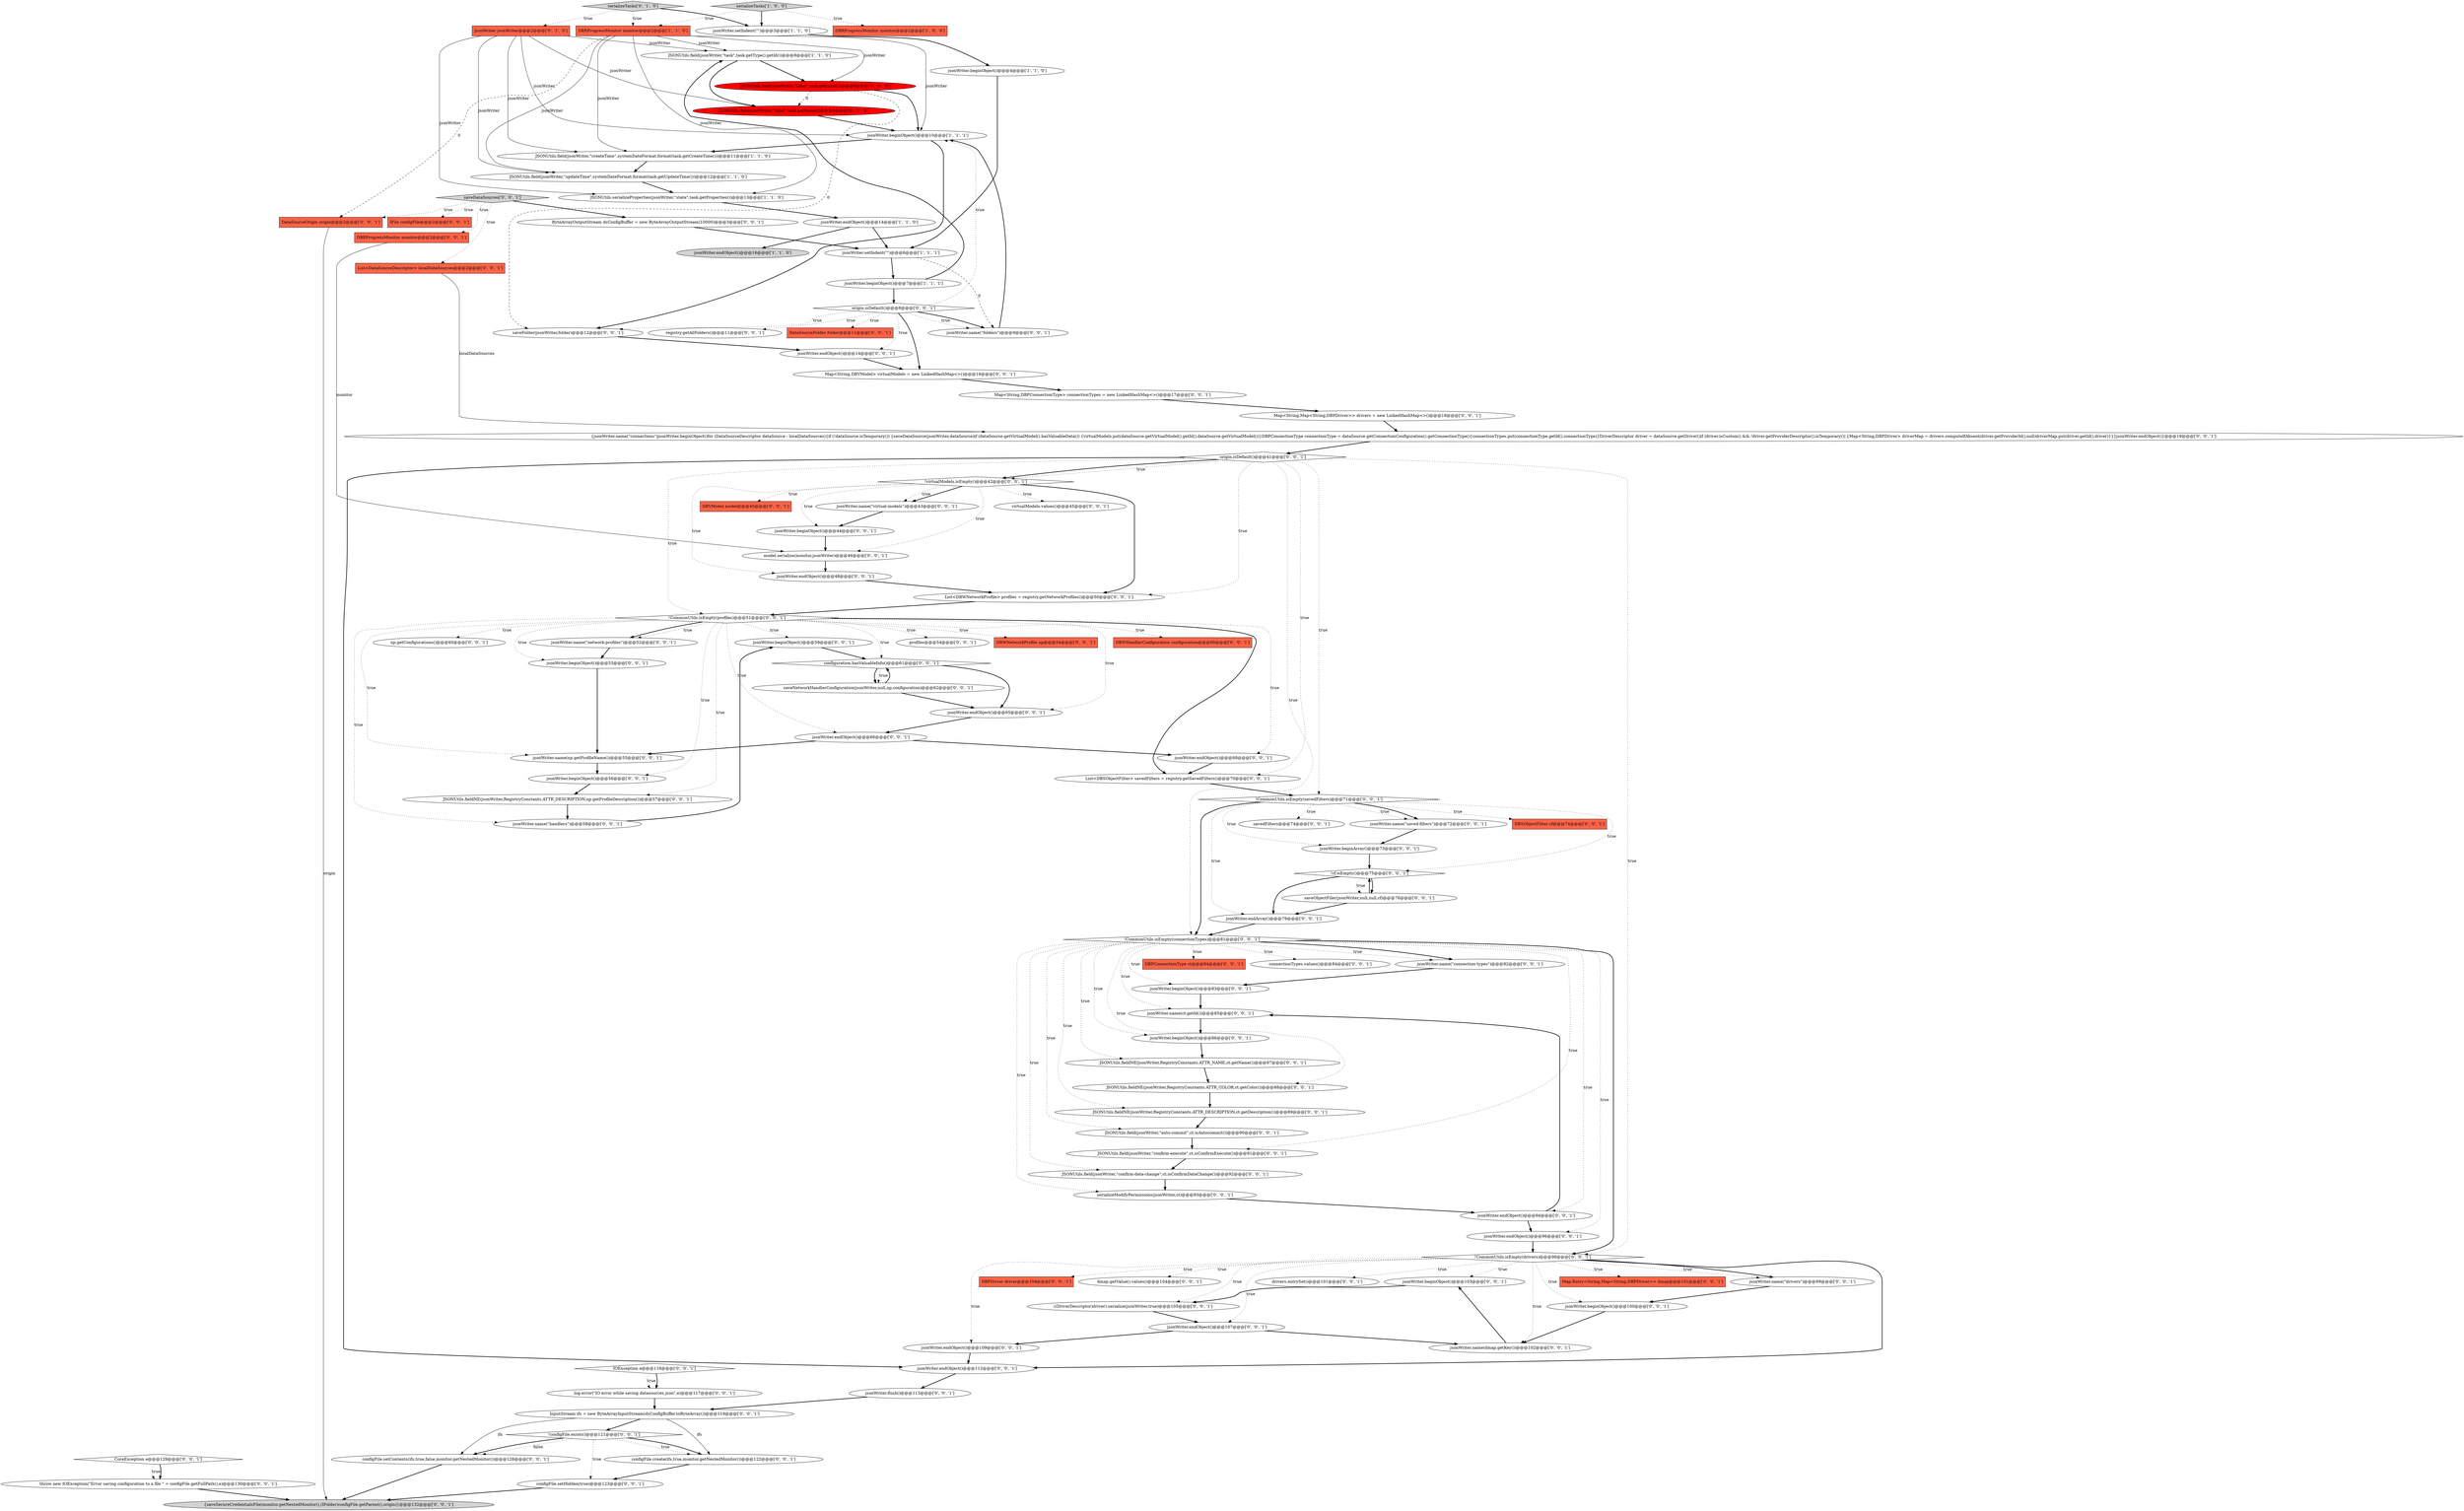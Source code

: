 digraph {
55 [style = filled, label = "jsonWriter.name(\"connection-types\")@@@82@@@['0', '0', '1']", fillcolor = white, shape = ellipse image = "AAA0AAABBB3BBB"];
94 [style = filled, label = "Map.Entry<String,Map<String,DBPDriver>> dmap@@@101@@@['0', '0', '1']", fillcolor = tomato, shape = box image = "AAA0AAABBB3BBB"];
52 [style = filled, label = "jsonWriter.beginObject()@@@86@@@['0', '0', '1']", fillcolor = white, shape = ellipse image = "AAA0AAABBB3BBB"];
77 [style = filled, label = "jsonWriter.beginObject()@@@103@@@['0', '0', '1']", fillcolor = white, shape = ellipse image = "AAA0AAABBB3BBB"];
70 [style = filled, label = "configFile.create(ifs,true,monitor.getNestedMonitor())@@@122@@@['0', '0', '1']", fillcolor = white, shape = ellipse image = "AAA0AAABBB3BBB"];
10 [style = filled, label = "JSONUtils.field(jsonWriter,\"task\",task.getType().getId())@@@8@@@['1', '1', '0']", fillcolor = white, shape = ellipse image = "AAA0AAABBB1BBB"];
97 [style = filled, label = "!cf.isEmpty()@@@75@@@['0', '0', '1']", fillcolor = white, shape = diamond image = "AAA0AAABBB3BBB"];
23 [style = filled, label = "CoreException e@@@129@@@['0', '0', '1']", fillcolor = white, shape = diamond image = "AAA0AAABBB3BBB"];
20 [style = filled, label = "profiles@@@54@@@['0', '0', '1']", fillcolor = white, shape = ellipse image = "AAA0AAABBB3BBB"];
2 [style = filled, label = "DBRProgressMonitor monitor@@@2@@@['1', '0', '0']", fillcolor = tomato, shape = box image = "AAA0AAABBB1BBB"];
83 [style = filled, label = "DBVModel model@@@45@@@['0', '0', '1']", fillcolor = tomato, shape = box image = "AAA0AAABBB3BBB"];
78 [style = filled, label = "!CommonUtils.isEmpty(connectionTypes)@@@81@@@['0', '0', '1']", fillcolor = white, shape = diamond image = "AAA0AAABBB3BBB"];
103 [style = filled, label = "registry.getAllFolders()@@@11@@@['0', '0', '1']", fillcolor = white, shape = ellipse image = "AAA0AAABBB3BBB"];
87 [style = filled, label = "Map<String,Map<String,DBPDriver>> drivers = new LinkedHashMap<>()@@@18@@@['0', '0', '1']", fillcolor = white, shape = ellipse image = "AAA0AAABBB3BBB"];
40 [style = filled, label = "JSONUtils.field(jsonWriter,\"confirm-execute\",ct.isConfirmExecute())@@@91@@@['0', '0', '1']", fillcolor = white, shape = ellipse image = "AAA0AAABBB3BBB"];
90 [style = filled, label = "jsonWriter.endObject()@@@112@@@['0', '0', '1']", fillcolor = white, shape = ellipse image = "AAA0AAABBB3BBB"];
69 [style = filled, label = "saveFolder(jsonWriter,folder)@@@12@@@['0', '0', '1']", fillcolor = white, shape = ellipse image = "AAA0AAABBB3BBB"];
108 [style = filled, label = "{saveSecureCredentialsFile(monitor.getNestedMonitor(),(IFolder)configFile.getParent(),origin)}@@@132@@@['0', '0', '1']", fillcolor = lightgray, shape = ellipse image = "AAA0AAABBB3BBB"];
7 [style = filled, label = "JSONUtils.serializeProperties(jsonWriter,\"state\",task.getProperties())@@@13@@@['1', '1', '0']", fillcolor = white, shape = ellipse image = "AAA0AAABBB1BBB"];
79 [style = filled, label = "JSONUtils.field(jsonWriter,\"confirm-data-change\",ct.isConfirmDataChange())@@@92@@@['0', '0', '1']", fillcolor = white, shape = ellipse image = "AAA0AAABBB3BBB"];
1 [style = filled, label = "jsonWriter.beginObject()@@@10@@@['1', '1', '1']", fillcolor = white, shape = ellipse image = "AAA0AAABBB1BBB"];
61 [style = filled, label = "DBWNetworkProfile np@@@54@@@['0', '0', '1']", fillcolor = tomato, shape = box image = "AAA0AAABBB3BBB"];
91 [style = filled, label = "jsonWriter.beginObject()@@@59@@@['0', '0', '1']", fillcolor = white, shape = ellipse image = "AAA0AAABBB3BBB"];
68 [style = filled, label = "DBPDriver driver@@@104@@@['0', '0', '1']", fillcolor = tomato, shape = box image = "AAA0AAABBB3BBB"];
27 [style = filled, label = "!CommonUtils.isEmpty(drivers)@@@98@@@['0', '0', '1']", fillcolor = white, shape = diamond image = "AAA0AAABBB3BBB"];
32 [style = filled, label = "jsonWriter.endArray()@@@79@@@['0', '0', '1']", fillcolor = white, shape = ellipse image = "AAA0AAABBB3BBB"];
15 [style = filled, label = "JsonWriter jsonWriter@@@2@@@['0', '1', '0']", fillcolor = tomato, shape = box image = "AAA0AAABBB2BBB"];
53 [style = filled, label = "DataSourceFolder folder@@@11@@@['0', '0', '1']", fillcolor = tomato, shape = box image = "AAA0AAABBB3BBB"];
43 [style = filled, label = "model.serialize(monitor,jsonWriter)@@@46@@@['0', '0', '1']", fillcolor = white, shape = ellipse image = "AAA0AAABBB3BBB"];
22 [style = filled, label = "!virtualModels.isEmpty()@@@42@@@['0', '0', '1']", fillcolor = white, shape = diamond image = "AAA0AAABBB3BBB"];
96 [style = filled, label = "savedFilters@@@74@@@['0', '0', '1']", fillcolor = white, shape = ellipse image = "AAA0AAABBB3BBB"];
39 [style = filled, label = "jsonWriter.endObject()@@@66@@@['0', '0', '1']", fillcolor = white, shape = ellipse image = "AAA0AAABBB3BBB"];
99 [style = filled, label = "!CommonUtils.isEmpty(profiles)@@@51@@@['0', '0', '1']", fillcolor = white, shape = diamond image = "AAA0AAABBB3BBB"];
0 [style = filled, label = "serializeTasks['1', '0', '0']", fillcolor = lightgray, shape = diamond image = "AAA0AAABBB1BBB"];
3 [style = filled, label = "JSONUtils.field(jsonWriter,\"label\",task.getLabel())@@@9@@@['1', '0', '0']", fillcolor = red, shape = ellipse image = "AAA1AAABBB1BBB"];
30 [style = filled, label = "List<DBWNetworkProfile> profiles = registry.getNetworkProfiles()@@@50@@@['0', '0', '1']", fillcolor = white, shape = ellipse image = "AAA0AAABBB3BBB"];
50 [style = filled, label = "jsonWriter.name(ct.getId())@@@85@@@['0', '0', '1']", fillcolor = white, shape = ellipse image = "AAA0AAABBB3BBB"];
88 [style = filled, label = "dmap.getValue().values()@@@104@@@['0', '0', '1']", fillcolor = white, shape = ellipse image = "AAA0AAABBB3BBB"];
47 [style = filled, label = "IFile configFile@@@2@@@['0', '0', '1']", fillcolor = tomato, shape = box image = "AAA0AAABBB3BBB"];
107 [style = filled, label = "jsonWriter.endObject()@@@65@@@['0', '0', '1']", fillcolor = white, shape = ellipse image = "AAA0AAABBB3BBB"];
26 [style = filled, label = "JSONUtils.fieldNE(jsonWriter,RegistryConstants.ATTR_DESCRIPTION,ct.getDescription())@@@89@@@['0', '0', '1']", fillcolor = white, shape = ellipse image = "AAA0AAABBB3BBB"];
36 [style = filled, label = "jsonWriter.beginObject()@@@44@@@['0', '0', '1']", fillcolor = white, shape = ellipse image = "AAA0AAABBB3BBB"];
18 [style = filled, label = "jsonWriter.name(\"virtual-models\")@@@43@@@['0', '0', '1']", fillcolor = white, shape = ellipse image = "AAA0AAABBB3BBB"];
24 [style = filled, label = "virtualModels.values()@@@45@@@['0', '0', '1']", fillcolor = white, shape = ellipse image = "AAA0AAABBB3BBB"];
102 [style = filled, label = "jsonWriter.endObject()@@@109@@@['0', '0', '1']", fillcolor = white, shape = ellipse image = "AAA0AAABBB3BBB"];
51 [style = filled, label = "JSONUtils.fieldNE(jsonWriter,RegistryConstants.ATTR_COLOR,ct.getColor())@@@88@@@['0', '0', '1']", fillcolor = white, shape = ellipse image = "AAA0AAABBB3BBB"];
21 [style = filled, label = "DBWHandlerConfiguration configuration@@@60@@@['0', '0', '1']", fillcolor = tomato, shape = box image = "AAA0AAABBB3BBB"];
65 [style = filled, label = "DBRProgressMonitor monitor@@@2@@@['0', '0', '1']", fillcolor = tomato, shape = box image = "AAA0AAABBB3BBB"];
12 [style = filled, label = "jsonWriter.endObject()@@@16@@@['1', '1', '0']", fillcolor = lightgray, shape = ellipse image = "AAA0AAABBB1BBB"];
71 [style = filled, label = "configFile.setContents(ifs,true,false,monitor.getNestedMonitor())@@@126@@@['0', '0', '1']", fillcolor = white, shape = ellipse image = "AAA0AAABBB3BBB"];
62 [style = filled, label = "saveObjectFiler(jsonWriter,null,null,cf)@@@76@@@['0', '0', '1']", fillcolor = white, shape = ellipse image = "AAA0AAABBB3BBB"];
35 [style = filled, label = "jsonWriter.endObject()@@@94@@@['0', '0', '1']", fillcolor = white, shape = ellipse image = "AAA0AAABBB3BBB"];
8 [style = filled, label = "DBRProgressMonitor monitor@@@2@@@['1', '1', '0']", fillcolor = tomato, shape = box image = "AAA0AAABBB1BBB"];
66 [style = filled, label = "origin.isDefault()@@@41@@@['0', '0', '1']", fillcolor = white, shape = diamond image = "AAA0AAABBB3BBB"];
41 [style = filled, label = "jsonWriter.flush()@@@113@@@['0', '0', '1']", fillcolor = white, shape = ellipse image = "AAA0AAABBB3BBB"];
106 [style = filled, label = "jsonWriter.endObject()@@@107@@@['0', '0', '1']", fillcolor = white, shape = ellipse image = "AAA0AAABBB3BBB"];
31 [style = filled, label = "InputStream ifs = new ByteArrayInputStream(dsConfigBuffer.toByteArray())@@@119@@@['0', '0', '1']", fillcolor = white, shape = ellipse image = "AAA0AAABBB3BBB"];
93 [style = filled, label = "jsonWriter.name(\"handlers\")@@@58@@@['0', '0', '1']", fillcolor = white, shape = ellipse image = "AAA0AAABBB3BBB"];
34 [style = filled, label = "jsonWriter.beginArray()@@@73@@@['0', '0', '1']", fillcolor = white, shape = ellipse image = "AAA0AAABBB3BBB"];
6 [style = filled, label = "JSONUtils.field(jsonWriter,\"updateTime\",systemDateFormat.format(task.getUpdateTime()))@@@12@@@['1', '1', '0']", fillcolor = white, shape = ellipse image = "AAA0AAABBB1BBB"];
56 [style = filled, label = "List<DataSourceDescriptor> localDataSources@@@2@@@['0', '0', '1']", fillcolor = tomato, shape = box image = "AAA0AAABBB3BBB"];
57 [style = filled, label = "jsonWriter.beginObject()@@@83@@@['0', '0', '1']", fillcolor = white, shape = ellipse image = "AAA0AAABBB3BBB"];
75 [style = filled, label = "jsonWriter.endObject()@@@14@@@['0', '0', '1']", fillcolor = white, shape = ellipse image = "AAA0AAABBB3BBB"];
101 [style = filled, label = "saveNetworkHandlerConfiguration(jsonWriter,null,np,configuration)@@@62@@@['0', '0', '1']", fillcolor = white, shape = ellipse image = "AAA0AAABBB3BBB"];
11 [style = filled, label = "jsonWriter.setIndent(\"\")@@@6@@@['1', '1', '1']", fillcolor = white, shape = ellipse image = "AAA0AAABBB1BBB"];
73 [style = filled, label = "((DriverDescriptor)driver).serialize(jsonWriter,true)@@@105@@@['0', '0', '1']", fillcolor = white, shape = ellipse image = "AAA0AAABBB3BBB"];
59 [style = filled, label = "jsonWriter.beginObject()@@@56@@@['0', '0', '1']", fillcolor = white, shape = ellipse image = "AAA0AAABBB3BBB"];
25 [style = filled, label = "ByteArrayOutputStream dsConfigBuffer = new ByteArrayOutputStream(10000)@@@3@@@['0', '0', '1']", fillcolor = white, shape = ellipse image = "AAA0AAABBB3BBB"];
16 [style = filled, label = "serializeTasks['0', '1', '0']", fillcolor = lightgray, shape = diamond image = "AAA0AAABBB2BBB"];
4 [style = filled, label = "jsonWriter.setIndent(\"\")@@@3@@@['1', '1', '0']", fillcolor = white, shape = ellipse image = "AAA0AAABBB1BBB"];
33 [style = filled, label = "JSONUtils.field(jsonWriter,\"auto-commit\",ct.isAutocommit())@@@90@@@['0', '0', '1']", fillcolor = white, shape = ellipse image = "AAA0AAABBB3BBB"];
74 [style = filled, label = "drivers.entrySet()@@@101@@@['0', '0', '1']", fillcolor = white, shape = ellipse image = "AAA0AAABBB3BBB"];
76 [style = filled, label = "np.getConfigurations()@@@60@@@['0', '0', '1']", fillcolor = white, shape = ellipse image = "AAA0AAABBB3BBB"];
98 [style = filled, label = "DBPConnectionType ct@@@84@@@['0', '0', '1']", fillcolor = tomato, shape = box image = "AAA0AAABBB3BBB"];
13 [style = filled, label = "jsonWriter.beginObject()@@@4@@@['1', '1', '0']", fillcolor = white, shape = ellipse image = "AAA0AAABBB1BBB"];
89 [style = filled, label = "{jsonWriter.name(\"connections\")jsonWriter.beginObject()for (DataSourceDescriptor dataSource : localDataSources){if (!dataSource.isTemporary()) {saveDataSource(jsonWriter,dataSource)if (dataSource.getVirtualModel().hasValuableData()) {virtualModels.put(dataSource.getVirtualModel().getId(),dataSource.getVirtualModel())}DBPConnectionType connectionType = dataSource.getConnectionConfiguration().getConnectionType(){connectionTypes.put(connectionType.getId(),connectionType)}DriverDescriptor driver = dataSource.getDriver()if (driver.isCustom() && !driver.getProviderDescriptor().isTemporary()) {Map<String,DBPDriver> driverMap = drivers.computeIfAbsent(driver.getProviderId(),null)driverMap.put(driver.getId(),driver)}}}jsonWriter.endObject()}@@@19@@@['0', '0', '1']", fillcolor = white, shape = ellipse image = "AAA0AAABBB3BBB"];
64 [style = filled, label = "jsonWriter.endObject()@@@68@@@['0', '0', '1']", fillcolor = white, shape = ellipse image = "AAA0AAABBB3BBB"];
60 [style = filled, label = "throw new IOException(\"Error saving configuration to a file \" + configFile.getFullPath(),e)@@@130@@@['0', '0', '1']", fillcolor = white, shape = ellipse image = "AAA0AAABBB3BBB"];
86 [style = filled, label = "jsonWriter.name(\"network-profiles\")@@@52@@@['0', '0', '1']", fillcolor = white, shape = ellipse image = "AAA0AAABBB3BBB"];
81 [style = filled, label = "Map<String,DBVModel> virtualModels = new LinkedHashMap<>()@@@16@@@['0', '0', '1']", fillcolor = white, shape = ellipse image = "AAA0AAABBB3BBB"];
85 [style = filled, label = "connectionTypes.values()@@@84@@@['0', '0', '1']", fillcolor = white, shape = ellipse image = "AAA0AAABBB3BBB"];
84 [style = filled, label = "JSONUtils.fieldNE(jsonWriter,RegistryConstants.ATTR_NAME,ct.getName())@@@87@@@['0', '0', '1']", fillcolor = white, shape = ellipse image = "AAA0AAABBB3BBB"];
19 [style = filled, label = "origin.isDefault()@@@8@@@['0', '0', '1']", fillcolor = white, shape = diamond image = "AAA0AAABBB3BBB"];
95 [style = filled, label = "jsonWriter.name(dmap.getKey())@@@102@@@['0', '0', '1']", fillcolor = white, shape = ellipse image = "AAA0AAABBB3BBB"];
37 [style = filled, label = "List<DBSObjectFilter> savedFilters = registry.getSavedFilters()@@@70@@@['0', '0', '1']", fillcolor = white, shape = ellipse image = "AAA0AAABBB3BBB"];
45 [style = filled, label = "jsonWriter.name(np.getProfileName())@@@55@@@['0', '0', '1']", fillcolor = white, shape = ellipse image = "AAA0AAABBB3BBB"];
72 [style = filled, label = "jsonWriter.beginObject()@@@100@@@['0', '0', '1']", fillcolor = white, shape = ellipse image = "AAA0AAABBB3BBB"];
29 [style = filled, label = "serializeModifyPermissions(jsonWriter,ct)@@@93@@@['0', '0', '1']", fillcolor = white, shape = ellipse image = "AAA0AAABBB3BBB"];
58 [style = filled, label = "!CommonUtils.isEmpty(savedFilters)@@@71@@@['0', '0', '1']", fillcolor = white, shape = diamond image = "AAA0AAABBB3BBB"];
9 [style = filled, label = "JSONUtils.field(jsonWriter,\"createTime\",systemDateFormat.format(task.getCreateTime()))@@@11@@@['1', '1', '0']", fillcolor = white, shape = ellipse image = "AAA0AAABBB1BBB"];
49 [style = filled, label = "log.error(\"IO error while saving datasources json\",e)@@@117@@@['0', '0', '1']", fillcolor = white, shape = ellipse image = "AAA0AAABBB3BBB"];
14 [style = filled, label = "jsonWriter.beginObject()@@@7@@@['1', '1', '1']", fillcolor = white, shape = ellipse image = "AAA0AAABBB1BBB"];
63 [style = filled, label = "jsonWriter.endObject()@@@96@@@['0', '0', '1']", fillcolor = white, shape = ellipse image = "AAA0AAABBB3BBB"];
44 [style = filled, label = "jsonWriter.beginObject()@@@53@@@['0', '0', '1']", fillcolor = white, shape = ellipse image = "AAA0AAABBB3BBB"];
80 [style = filled, label = "Map<String,DBPConnectionType> connectionTypes = new LinkedHashMap<>()@@@17@@@['0', '0', '1']", fillcolor = white, shape = ellipse image = "AAA0AAABBB3BBB"];
42 [style = filled, label = "saveDataSources['0', '0', '1']", fillcolor = lightgray, shape = diamond image = "AAA0AAABBB3BBB"];
82 [style = filled, label = "jsonWriter.endObject()@@@48@@@['0', '0', '1']", fillcolor = white, shape = ellipse image = "AAA0AAABBB3BBB"];
67 [style = filled, label = "DBSObjectFilter cf@@@74@@@['0', '0', '1']", fillcolor = tomato, shape = box image = "AAA0AAABBB3BBB"];
104 [style = filled, label = "!configFile.exists()@@@121@@@['0', '0', '1']", fillcolor = white, shape = diamond image = "AAA0AAABBB3BBB"];
105 [style = filled, label = "jsonWriter.name(\"drivers\")@@@99@@@['0', '0', '1']", fillcolor = white, shape = ellipse image = "AAA0AAABBB3BBB"];
92 [style = filled, label = "configuration.hasValuableInfo()@@@61@@@['0', '0', '1']", fillcolor = white, shape = diamond image = "AAA0AAABBB3BBB"];
48 [style = filled, label = "IOException e@@@116@@@['0', '0', '1']", fillcolor = white, shape = diamond image = "AAA0AAABBB3BBB"];
28 [style = filled, label = "configFile.setHidden(true)@@@123@@@['0', '0', '1']", fillcolor = white, shape = ellipse image = "AAA0AAABBB3BBB"];
46 [style = filled, label = "jsonWriter.name(\"folders\")@@@9@@@['0', '0', '1']", fillcolor = white, shape = ellipse image = "AAA0AAABBB3BBB"];
54 [style = filled, label = "jsonWriter.name(\"saved-filters\")@@@72@@@['0', '0', '1']", fillcolor = white, shape = ellipse image = "AAA0AAABBB3BBB"];
38 [style = filled, label = "JSONUtils.fieldNE(jsonWriter,RegistryConstants.ATTR_DESCRIPTION,np.getProfileDescription())@@@57@@@['0', '0', '1']", fillcolor = white, shape = ellipse image = "AAA0AAABBB3BBB"];
5 [style = filled, label = "jsonWriter.endObject()@@@14@@@['1', '1', '0']", fillcolor = white, shape = ellipse image = "AAA0AAABBB1BBB"];
17 [style = filled, label = "JSONUtils.field(jsonWriter,\"label\",task.getName())@@@9@@@['0', '1', '0']", fillcolor = red, shape = ellipse image = "AAA1AAABBB2BBB"];
100 [style = filled, label = "DataSourceOrigin origin@@@2@@@['0', '0', '1']", fillcolor = tomato, shape = box image = "AAA0AAABBB3BBB"];
78->27 [style = bold, label=""];
1->69 [style = bold, label=""];
95->77 [style = bold, label=""];
22->82 [style = dotted, label="true"];
38->93 [style = bold, label=""];
42->47 [style = dotted, label="true"];
56->89 [style = solid, label="localDataSources"];
11->14 [style = bold, label=""];
78->63 [style = dotted, label="true"];
8->6 [style = solid, label="jsonWriter"];
78->40 [style = dotted, label="true"];
78->84 [style = dotted, label="true"];
19->53 [style = dotted, label="true"];
10->17 [style = bold, label=""];
58->32 [style = dotted, label="true"];
31->71 [style = solid, label="ifs"];
42->100 [style = dotted, label="true"];
99->38 [style = dotted, label="true"];
102->90 [style = bold, label=""];
66->27 [style = dotted, label="true"];
22->30 [style = bold, label=""];
101->107 [style = bold, label=""];
78->55 [style = bold, label=""];
9->6 [style = bold, label=""];
58->34 [style = dotted, label="true"];
78->57 [style = dotted, label="true"];
99->86 [style = bold, label=""];
55->57 [style = bold, label=""];
19->69 [style = dotted, label="true"];
15->9 [style = solid, label="jsonWriter"];
58->97 [style = dotted, label="true"];
35->50 [style = bold, label=""];
27->77 [style = dotted, label="true"];
34->97 [style = bold, label=""];
8->3 [style = solid, label="jsonWriter"];
39->64 [style = bold, label=""];
99->86 [style = dotted, label="true"];
51->26 [style = bold, label=""];
11->46 [style = dashed, label="0"];
28->108 [style = bold, label=""];
27->72 [style = dotted, label="true"];
78->33 [style = dotted, label="true"];
3->69 [style = dashed, label="0"];
107->39 [style = bold, label=""];
79->29 [style = bold, label=""];
70->28 [style = bold, label=""];
99->92 [style = dotted, label="true"];
27->68 [style = dotted, label="true"];
27->95 [style = dotted, label="true"];
48->49 [style = bold, label=""];
78->26 [style = dotted, label="true"];
78->51 [style = dotted, label="true"];
37->58 [style = bold, label=""];
58->54 [style = dotted, label="true"];
97->62 [style = bold, label=""];
63->27 [style = bold, label=""];
66->78 [style = dotted, label="true"];
45->59 [style = bold, label=""];
14->10 [style = bold, label=""];
22->43 [style = dotted, label="true"];
39->45 [style = bold, label=""];
89->66 [style = bold, label=""];
19->75 [style = dotted, label="true"];
22->24 [style = dotted, label="true"];
104->70 [style = dotted, label="true"];
13->11 [style = bold, label=""];
58->54 [style = bold, label=""];
15->17 [style = solid, label="jsonWriter"];
27->105 [style = dotted, label="true"];
15->10 [style = solid, label="jsonWriter"];
27->90 [style = bold, label=""];
0->8 [style = dotted, label="true"];
31->104 [style = bold, label=""];
15->1 [style = solid, label="jsonWriter"];
7->5 [style = bold, label=""];
81->80 [style = bold, label=""];
22->18 [style = bold, label=""];
99->107 [style = dotted, label="true"];
78->85 [style = dotted, label="true"];
78->35 [style = dotted, label="true"];
40->79 [style = bold, label=""];
49->31 [style = bold, label=""];
97->62 [style = dotted, label="true"];
30->99 [style = bold, label=""];
99->45 [style = dotted, label="true"];
5->11 [style = bold, label=""];
19->46 [style = bold, label=""];
29->35 [style = bold, label=""];
58->78 [style = bold, label=""];
104->71 [style = dotted, label="false"];
6->7 [style = bold, label=""];
8->10 [style = solid, label="jsonWriter"];
44->45 [style = bold, label=""];
19->81 [style = bold, label=""];
8->7 [style = solid, label="jsonWriter"];
101->92 [style = bold, label=""];
93->91 [style = bold, label=""];
36->43 [style = bold, label=""];
78->50 [style = dotted, label="true"];
27->88 [style = dotted, label="true"];
16->8 [style = dotted, label="true"];
72->95 [style = bold, label=""];
19->1 [style = dotted, label="true"];
66->22 [style = dotted, label="true"];
78->55 [style = dotted, label="true"];
22->18 [style = dotted, label="true"];
17->1 [style = bold, label=""];
3->1 [style = bold, label=""];
27->73 [style = dotted, label="true"];
62->32 [style = bold, label=""];
77->73 [style = bold, label=""];
42->25 [style = bold, label=""];
4->13 [style = bold, label=""];
27->106 [style = dotted, label="true"];
78->52 [style = dotted, label="true"];
92->101 [style = bold, label=""];
97->32 [style = bold, label=""];
22->83 [style = dotted, label="true"];
66->30 [style = dotted, label="true"];
69->75 [style = bold, label=""];
14->19 [style = bold, label=""];
66->99 [style = dotted, label="true"];
78->29 [style = dotted, label="true"];
92->101 [style = dotted, label="true"];
27->102 [style = dotted, label="true"];
27->105 [style = bold, label=""];
8->100 [style = dashed, label="0"];
99->37 [style = bold, label=""];
1->9 [style = bold, label=""];
99->91 [style = dotted, label="true"];
64->37 [style = bold, label=""];
52->84 [style = bold, label=""];
42->65 [style = dotted, label="true"];
99->44 [style = dotted, label="true"];
43->82 [style = bold, label=""];
86->44 [style = bold, label=""];
92->107 [style = bold, label=""];
71->108 [style = bold, label=""];
106->102 [style = bold, label=""];
99->76 [style = dotted, label="true"];
15->6 [style = solid, label="jsonWriter"];
35->63 [style = bold, label=""];
22->36 [style = dotted, label="true"];
99->39 [style = dotted, label="true"];
41->31 [style = bold, label=""];
16->4 [style = bold, label=""];
75->81 [style = bold, label=""];
58->96 [style = dotted, label="true"];
66->22 [style = bold, label=""];
91->92 [style = bold, label=""];
54->34 [style = bold, label=""];
8->1 [style = solid, label="jsonWriter"];
31->70 [style = solid, label="ifs"];
16->15 [style = dotted, label="true"];
15->7 [style = solid, label="jsonWriter"];
100->108 [style = solid, label="origin"];
99->93 [style = dotted, label="true"];
78->79 [style = dotted, label="true"];
3->17 [style = dashed, label="0"];
62->97 [style = bold, label=""];
57->50 [style = bold, label=""];
27->94 [style = dotted, label="true"];
80->87 [style = bold, label=""];
59->38 [style = bold, label=""];
10->3 [style = bold, label=""];
84->51 [style = bold, label=""];
73->106 [style = bold, label=""];
18->36 [style = bold, label=""];
99->64 [style = dotted, label="true"];
99->61 [style = dotted, label="true"];
106->95 [style = bold, label=""];
78->98 [style = dotted, label="true"];
65->43 [style = solid, label="monitor"];
82->30 [style = bold, label=""];
66->58 [style = dotted, label="true"];
50->52 [style = bold, label=""];
48->49 [style = dotted, label="true"];
99->59 [style = dotted, label="true"];
23->60 [style = dotted, label="true"];
23->60 [style = bold, label=""];
19->103 [style = dotted, label="true"];
104->28 [style = dotted, label="true"];
104->70 [style = bold, label=""];
105->72 [style = bold, label=""];
8->9 [style = solid, label="jsonWriter"];
32->78 [style = bold, label=""];
33->40 [style = bold, label=""];
5->12 [style = bold, label=""];
46->1 [style = bold, label=""];
0->4 [style = bold, label=""];
25->11 [style = bold, label=""];
99->21 [style = dotted, label="true"];
104->71 [style = bold, label=""];
42->56 [style = dotted, label="true"];
19->46 [style = dotted, label="true"];
27->74 [style = dotted, label="true"];
60->108 [style = bold, label=""];
87->89 [style = bold, label=""];
0->2 [style = dotted, label="true"];
90->41 [style = bold, label=""];
26->33 [style = bold, label=""];
66->90 [style = bold, label=""];
99->20 [style = dotted, label="true"];
58->67 [style = dotted, label="true"];
66->37 [style = dotted, label="true"];
}
